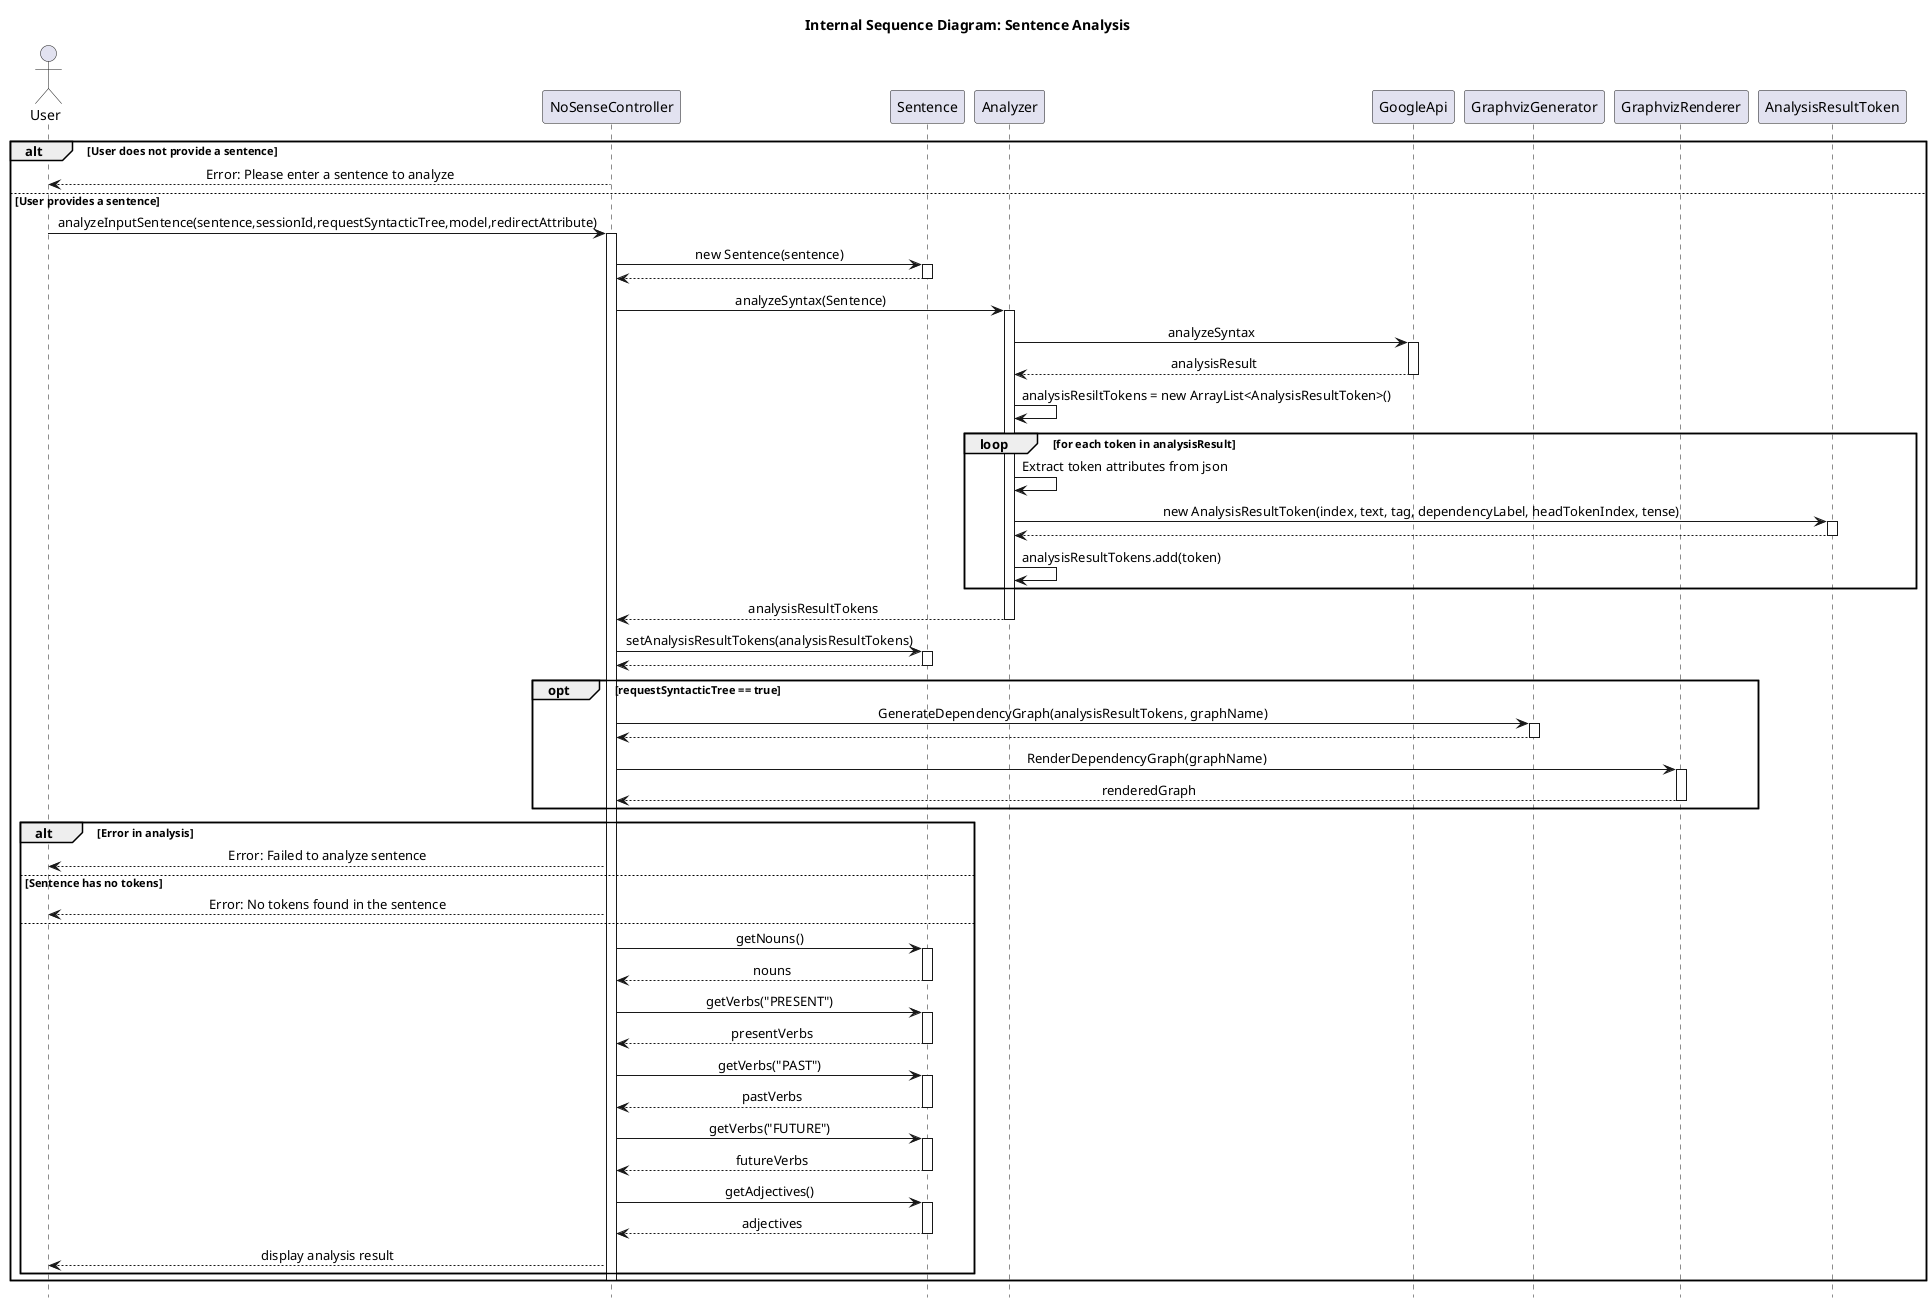 @startuml SentenceAnalysis
hide footbox
skinparam sequenceMessageAlign center
title Internal Sequence Diagram: Sentence Analysis

actor User
participant NoSenseController
participant Sentence
participant Analyzer
participant GoogleApi
participant GraphvizGenerator
participant GraphvizRenderer
participant AnalysisResultToken
alt User does not provide a sentence
    NoSenseController --> User: Error: Please enter a sentence to analyze
else User provides a sentence
    User -> NoSenseController: analyzeInputSentence(sentence,sessionId,requestSyntacticTree,model,redirectAttribute)
    activate NoSenseController
    NoSenseController -> Sentence: new Sentence(sentence)
    activate Sentence
    Sentence --> NoSenseController
    deactivate Sentence
    NoSenseController -> Analyzer: analyzeSyntax(Sentence)
    activate Analyzer
    Analyzer -> GoogleApi: analyzeSyntax
    activate GoogleApi
    GoogleApi --> Analyzer: analysisResult
    deactivate GoogleApi
    Analyzer -> Analyzer: analysisResiltTokens = new ArrayList<AnalysisResultToken>()
    loop for each token in analysisResult
        Analyzer -> Analyzer: Extract token attributes from json
        Analyzer -> AnalysisResultToken: new AnalysisResultToken(index, text, tag, dependencyLabel, headTokenIndex, tense)
        activate AnalysisResultToken
        AnalysisResultToken --> Analyzer
        deactivate AnalysisResultToken
        Analyzer -> Analyzer: analysisResultTokens.add(token)
    end

    Analyzer --> NoSenseController: analysisResultTokens
    deactivate Analyzer
    NoSenseController -> Sentence: setAnalysisResultTokens(analysisResultTokens)
    activate Sentence
    Sentence --> NoSenseController
    deactivate Sentence
    opt requestSyntacticTree == true
        NoSenseController -> GraphvizGenerator: GenerateDependencyGraph(analysisResultTokens, graphName)
        activate GraphvizGenerator
        GraphvizGenerator --> NoSenseController
        deactivate GraphvizGenerator
        NoSenseController -> GraphvizRenderer: RenderDependencyGraph(graphName)
        activate GraphvizRenderer
        GraphvizRenderer --> NoSenseController: renderedGraph
        deactivate GraphvizRenderer
    end
    alt Error in analysis
        NoSenseController --> User: Error: Failed to analyze sentence
    else Sentence has no tokens
        NoSenseController --> User: Error: No tokens found in the sentence
    else
        NoSenseController -> Sentence: getNouns()
        activate Sentence
        Sentence --> NoSenseController: nouns
        deactivate Sentence
        NoSenseController -> Sentence: getVerbs("PRESENT")
        activate Sentence
        Sentence --> NoSenseController: presentVerbs
        deactivate Sentence
        NoSenseController -> Sentence: getVerbs("PAST")
        activate Sentence
        Sentence --> NoSenseController: pastVerbs
        deactivate Sentence
        NoSenseController -> Sentence: getVerbs("FUTURE")
        activate Sentence
        Sentence --> NoSenseController: futureVerbs
        deactivate Sentence
        NoSenseController -> Sentence: getAdjectives()
        activate Sentence
        Sentence --> NoSenseController: adjectives
        deactivate Sentence
        NoSenseController --> User: display analysis result
    end
    deactivate NoSenseController
end



@enduml